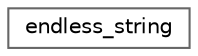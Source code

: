 digraph "Graphical Class Hierarchy"
{
 // LATEX_PDF_SIZE
  bgcolor="transparent";
  edge [fontname=Helvetica,fontsize=10,labelfontname=Helvetica,labelfontsize=10];
  node [fontname=Helvetica,fontsize=10,shape=box,height=0.2,width=0.4];
  rankdir="LR";
  Node0 [label="endless_string",height=0.2,width=0.4,color="grey40", fillcolor="white", style="filled",URL="$structendless__string.html",tooltip=" "];
}
